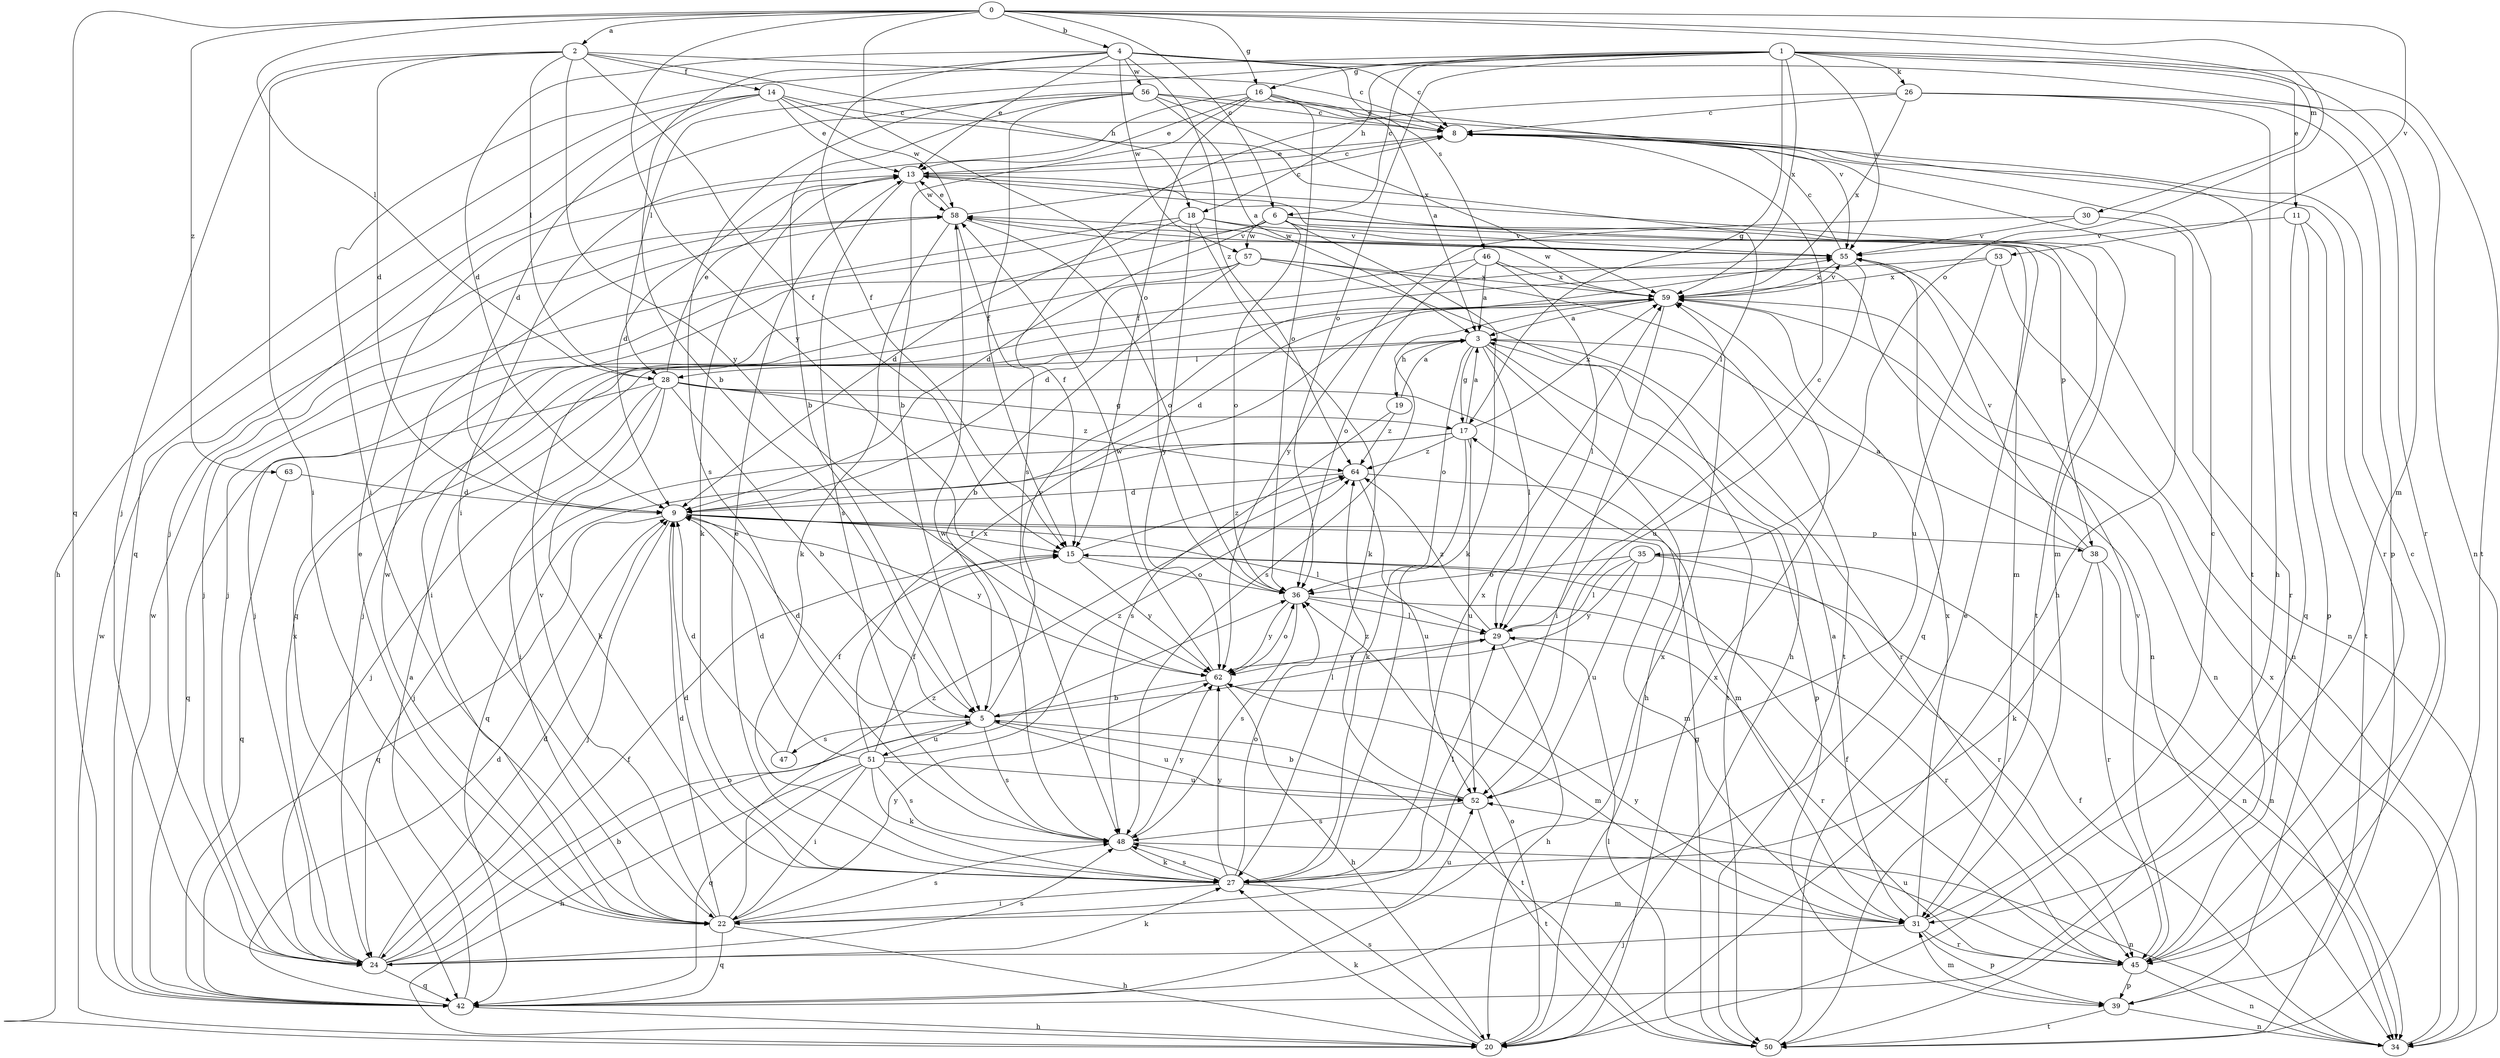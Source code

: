 strict digraph  {
0;
1;
2;
3;
4;
5;
6;
8;
9;
11;
13;
14;
15;
16;
17;
18;
19;
20;
22;
24;
26;
27;
28;
29;
30;
31;
34;
35;
36;
38;
39;
42;
45;
46;
47;
48;
50;
51;
52;
53;
55;
56;
57;
58;
59;
62;
63;
64;
0 -> 2  [label=a];
0 -> 4  [label=b];
0 -> 6  [label=c];
0 -> 16  [label=g];
0 -> 28  [label=l];
0 -> 30  [label=m];
0 -> 35  [label=o];
0 -> 36  [label=o];
0 -> 42  [label=q];
0 -> 53  [label=v];
0 -> 62  [label=y];
0 -> 63  [label=z];
1 -> 6  [label=c];
1 -> 11  [label=e];
1 -> 16  [label=g];
1 -> 17  [label=g];
1 -> 18  [label=h];
1 -> 22  [label=i];
1 -> 26  [label=k];
1 -> 28  [label=l];
1 -> 31  [label=m];
1 -> 36  [label=o];
1 -> 50  [label=t];
1 -> 55  [label=v];
1 -> 59  [label=x];
2 -> 8  [label=c];
2 -> 9  [label=d];
2 -> 14  [label=f];
2 -> 15  [label=f];
2 -> 18  [label=h];
2 -> 22  [label=i];
2 -> 24  [label=j];
2 -> 28  [label=l];
2 -> 62  [label=y];
3 -> 17  [label=g];
3 -> 19  [label=h];
3 -> 20  [label=h];
3 -> 28  [label=l];
3 -> 29  [label=l];
3 -> 36  [label=o];
3 -> 45  [label=r];
3 -> 50  [label=t];
4 -> 5  [label=b];
4 -> 8  [label=c];
4 -> 9  [label=d];
4 -> 13  [label=e];
4 -> 15  [label=f];
4 -> 34  [label=n];
4 -> 46  [label=s];
4 -> 56  [label=w];
4 -> 57  [label=w];
4 -> 64  [label=z];
5 -> 9  [label=d];
5 -> 29  [label=l];
5 -> 47  [label=s];
5 -> 48  [label=s];
5 -> 50  [label=t];
5 -> 51  [label=u];
5 -> 52  [label=u];
5 -> 55  [label=v];
6 -> 9  [label=d];
6 -> 24  [label=j];
6 -> 27  [label=k];
6 -> 34  [label=n];
6 -> 36  [label=o];
6 -> 38  [label=p];
6 -> 42  [label=q];
6 -> 55  [label=v];
6 -> 57  [label=w];
8 -> 13  [label=e];
8 -> 20  [label=h];
8 -> 45  [label=r];
9 -> 15  [label=f];
9 -> 24  [label=j];
9 -> 29  [label=l];
9 -> 31  [label=m];
9 -> 38  [label=p];
9 -> 42  [label=q];
9 -> 62  [label=y];
11 -> 39  [label=p];
11 -> 42  [label=q];
11 -> 50  [label=t];
11 -> 55  [label=v];
13 -> 8  [label=c];
13 -> 9  [label=d];
13 -> 27  [label=k];
13 -> 31  [label=m];
13 -> 48  [label=s];
13 -> 50  [label=t];
13 -> 58  [label=w];
14 -> 8  [label=c];
14 -> 9  [label=d];
14 -> 13  [label=e];
14 -> 20  [label=h];
14 -> 29  [label=l];
14 -> 42  [label=q];
14 -> 58  [label=w];
15 -> 36  [label=o];
15 -> 62  [label=y];
15 -> 64  [label=z];
16 -> 3  [label=a];
16 -> 5  [label=b];
16 -> 8  [label=c];
16 -> 13  [label=e];
16 -> 15  [label=f];
16 -> 22  [label=i];
16 -> 36  [label=o];
16 -> 55  [label=v];
17 -> 3  [label=a];
17 -> 24  [label=j];
17 -> 27  [label=k];
17 -> 42  [label=q];
17 -> 52  [label=u];
17 -> 59  [label=x];
17 -> 64  [label=z];
18 -> 9  [label=d];
18 -> 24  [label=j];
18 -> 27  [label=k];
18 -> 31  [label=m];
18 -> 55  [label=v];
18 -> 62  [label=y];
19 -> 3  [label=a];
19 -> 48  [label=s];
19 -> 64  [label=z];
20 -> 27  [label=k];
20 -> 36  [label=o];
20 -> 48  [label=s];
20 -> 58  [label=w];
20 -> 59  [label=x];
22 -> 9  [label=d];
22 -> 13  [label=e];
22 -> 20  [label=h];
22 -> 42  [label=q];
22 -> 48  [label=s];
22 -> 52  [label=u];
22 -> 55  [label=v];
22 -> 58  [label=w];
22 -> 62  [label=y];
22 -> 64  [label=z];
24 -> 5  [label=b];
24 -> 9  [label=d];
24 -> 15  [label=f];
24 -> 27  [label=k];
24 -> 36  [label=o];
24 -> 42  [label=q];
24 -> 48  [label=s];
24 -> 59  [label=x];
26 -> 8  [label=c];
26 -> 20  [label=h];
26 -> 39  [label=p];
26 -> 45  [label=r];
26 -> 48  [label=s];
26 -> 59  [label=x];
27 -> 9  [label=d];
27 -> 13  [label=e];
27 -> 22  [label=i];
27 -> 29  [label=l];
27 -> 31  [label=m];
27 -> 36  [label=o];
27 -> 48  [label=s];
27 -> 59  [label=x];
27 -> 62  [label=y];
28 -> 5  [label=b];
28 -> 13  [label=e];
28 -> 17  [label=g];
28 -> 22  [label=i];
28 -> 24  [label=j];
28 -> 27  [label=k];
28 -> 39  [label=p];
28 -> 42  [label=q];
28 -> 64  [label=z];
29 -> 8  [label=c];
29 -> 20  [label=h];
29 -> 45  [label=r];
29 -> 62  [label=y];
29 -> 64  [label=z];
30 -> 45  [label=r];
30 -> 55  [label=v];
30 -> 62  [label=y];
31 -> 3  [label=a];
31 -> 8  [label=c];
31 -> 24  [label=j];
31 -> 39  [label=p];
31 -> 45  [label=r];
31 -> 59  [label=x];
31 -> 62  [label=y];
34 -> 15  [label=f];
34 -> 59  [label=x];
35 -> 29  [label=l];
35 -> 34  [label=n];
35 -> 36  [label=o];
35 -> 45  [label=r];
35 -> 52  [label=u];
35 -> 62  [label=y];
36 -> 29  [label=l];
36 -> 45  [label=r];
36 -> 48  [label=s];
36 -> 62  [label=y];
38 -> 3  [label=a];
38 -> 27  [label=k];
38 -> 34  [label=n];
38 -> 45  [label=r];
38 -> 55  [label=v];
39 -> 31  [label=m];
39 -> 34  [label=n];
39 -> 50  [label=t];
42 -> 3  [label=a];
42 -> 9  [label=d];
42 -> 20  [label=h];
42 -> 58  [label=w];
42 -> 59  [label=x];
45 -> 8  [label=c];
45 -> 15  [label=f];
45 -> 34  [label=n];
45 -> 39  [label=p];
45 -> 52  [label=u];
45 -> 55  [label=v];
46 -> 3  [label=a];
46 -> 9  [label=d];
46 -> 29  [label=l];
46 -> 34  [label=n];
46 -> 36  [label=o];
46 -> 59  [label=x];
47 -> 9  [label=d];
47 -> 15  [label=f];
48 -> 27  [label=k];
48 -> 34  [label=n];
48 -> 58  [label=w];
48 -> 62  [label=y];
50 -> 13  [label=e];
50 -> 17  [label=g];
50 -> 29  [label=l];
51 -> 9  [label=d];
51 -> 15  [label=f];
51 -> 20  [label=h];
51 -> 22  [label=i];
51 -> 27  [label=k];
51 -> 42  [label=q];
51 -> 48  [label=s];
51 -> 52  [label=u];
51 -> 59  [label=x];
51 -> 64  [label=z];
52 -> 5  [label=b];
52 -> 48  [label=s];
52 -> 50  [label=t];
52 -> 64  [label=z];
53 -> 24  [label=j];
53 -> 34  [label=n];
53 -> 52  [label=u];
53 -> 59  [label=x];
55 -> 8  [label=c];
55 -> 42  [label=q];
55 -> 52  [label=u];
55 -> 58  [label=w];
55 -> 59  [label=x];
56 -> 3  [label=a];
56 -> 5  [label=b];
56 -> 8  [label=c];
56 -> 15  [label=f];
56 -> 24  [label=j];
56 -> 48  [label=s];
56 -> 50  [label=t];
56 -> 59  [label=x];
57 -> 5  [label=b];
57 -> 20  [label=h];
57 -> 22  [label=i];
57 -> 24  [label=j];
57 -> 50  [label=t];
57 -> 59  [label=x];
58 -> 8  [label=c];
58 -> 13  [label=e];
58 -> 15  [label=f];
58 -> 27  [label=k];
58 -> 36  [label=o];
58 -> 55  [label=v];
59 -> 3  [label=a];
59 -> 9  [label=d];
59 -> 22  [label=i];
59 -> 34  [label=n];
59 -> 48  [label=s];
59 -> 55  [label=v];
59 -> 58  [label=w];
62 -> 5  [label=b];
62 -> 20  [label=h];
62 -> 31  [label=m];
62 -> 36  [label=o];
62 -> 58  [label=w];
63 -> 9  [label=d];
63 -> 42  [label=q];
64 -> 9  [label=d];
64 -> 31  [label=m];
64 -> 52  [label=u];
}
